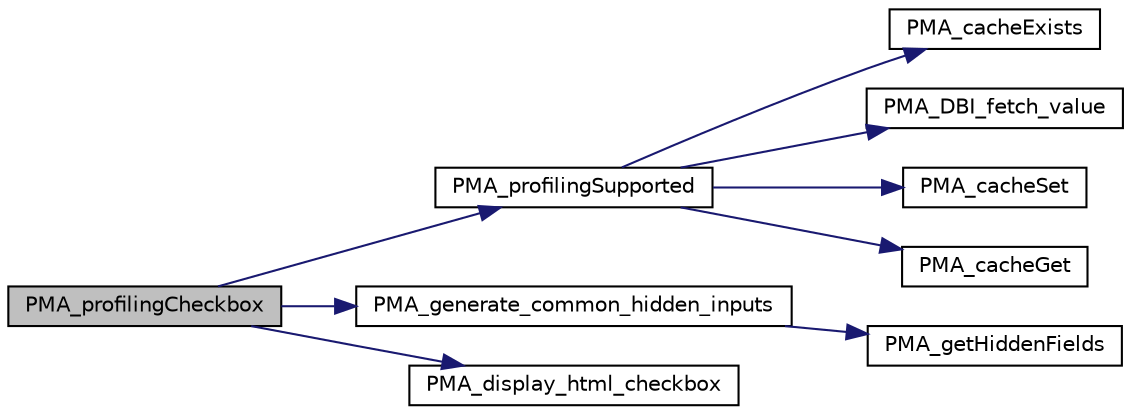 digraph G
{
  edge [fontname="Helvetica",fontsize="10",labelfontname="Helvetica",labelfontsize="10"];
  node [fontname="Helvetica",fontsize="10",shape=record];
  rankdir="LR";
  Node1 [label="PMA_profilingCheckbox",height=0.2,width=0.4,color="black", fillcolor="grey75", style="filled" fontcolor="black"];
  Node1 -> Node2 [color="midnightblue",fontsize="10",style="solid",fontname="Helvetica"];
  Node2 [label="PMA_profilingSupported",height=0.2,width=0.4,color="black", fillcolor="white", style="filled",URL="$common_8lib_8php.html#a435d3361c16efc65577a9e9c1e3cdc6d",tooltip="Verifies if current MySQL server supports profiling."];
  Node2 -> Node3 [color="midnightblue",fontsize="10",style="solid",fontname="Helvetica"];
  Node3 [label="PMA_cacheExists",height=0.2,width=0.4,color="black", fillcolor="white", style="filled",URL="$common_8lib_8php.html#a0eb81c6588d51dd4ae1901c0f744e17c",tooltip="Verifies if something is cached in the session."];
  Node2 -> Node4 [color="midnightblue",fontsize="10",style="solid",fontname="Helvetica"];
  Node4 [label="PMA_DBI_fetch_value",height=0.2,width=0.4,color="black", fillcolor="white", style="filled",URL="$database__interface_8lib_8php.html#a772f12a953dd2908745bb16a8fa7b63a",tooltip="returns a single value from the given result or query, if the query or the result has more than one r..."];
  Node2 -> Node5 [color="midnightblue",fontsize="10",style="solid",fontname="Helvetica"];
  Node5 [label="PMA_cacheSet",height=0.2,width=0.4,color="black", fillcolor="white", style="filled",URL="$common_8lib_8php.html#a9aee3c59e4ddf7a52c78060afb85654d",tooltip="Caches information in the session."];
  Node2 -> Node6 [color="midnightblue",fontsize="10",style="solid",fontname="Helvetica"];
  Node6 [label="PMA_cacheGet",height=0.2,width=0.4,color="black", fillcolor="white", style="filled",URL="$common_8lib_8php.html#a28b14adfbbd7d246da55512f63bde226",tooltip="Gets cached information from the session."];
  Node1 -> Node7 [color="midnightblue",fontsize="10",style="solid",fontname="Helvetica"];
  Node7 [label="PMA_generate_common_hidden_inputs",height=0.2,width=0.4,color="black", fillcolor="white", style="filled",URL="$url__generating_8lib_8php.html#ad7326a27700edd06dee0217de194756b",tooltip="Generates text with hidden inputs."];
  Node7 -> Node8 [color="midnightblue",fontsize="10",style="solid",fontname="Helvetica"];
  Node8 [label="PMA_getHiddenFields",height=0.2,width=0.4,color="black", fillcolor="white", style="filled",URL="$url__generating_8lib_8php.html#a0db4559ded20b6cc869d37e4d5cc7dad",tooltip="create hidden form fields from array with name =&gt; value"];
  Node1 -> Node9 [color="midnightblue",fontsize="10",style="solid",fontname="Helvetica"];
  Node9 [label="PMA_display_html_checkbox",height=0.2,width=0.4,color="black", fillcolor="white", style="filled",URL="$common_8lib_8php.html#a2137e190cf868c51c839dd0f2ecb4665",tooltip="Generates and echoes an HTML checkbox."];
}
